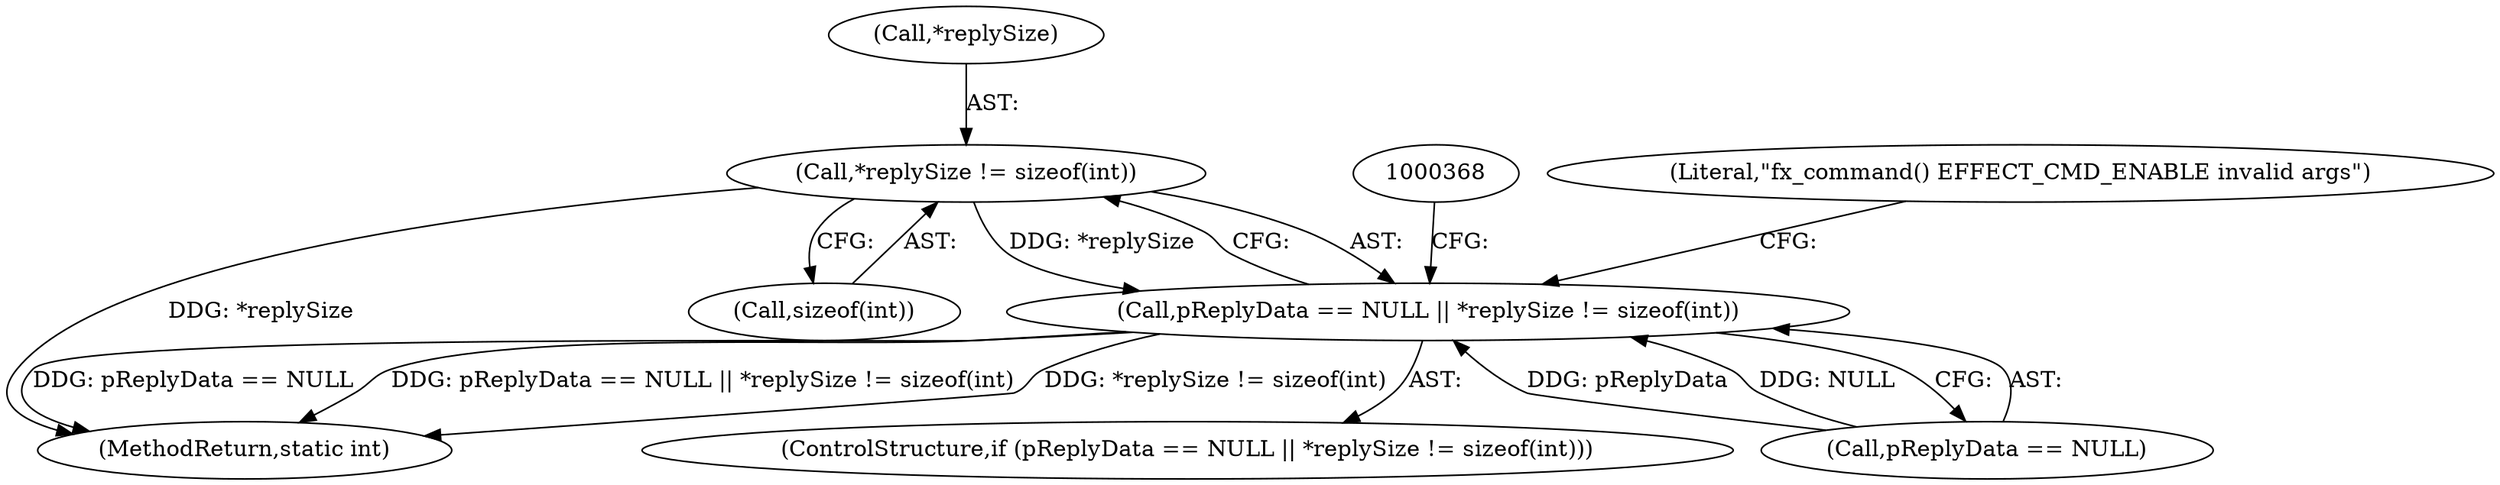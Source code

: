 digraph "0_Android_073a80800f341325932c66818ce4302b312909a4_0@API" {
"1000354" [label="(Call,*replySize != sizeof(int))"];
"1000350" [label="(Call,pReplyData == NULL || *replySize != sizeof(int))"];
"1000474" [label="(MethodReturn,static int)"];
"1000357" [label="(Call,sizeof(int))"];
"1000354" [label="(Call,*replySize != sizeof(int))"];
"1000355" [label="(Call,*replySize)"];
"1000361" [label="(Literal,\"fx_command() EFFECT_CMD_ENABLE invalid args\")"];
"1000350" [label="(Call,pReplyData == NULL || *replySize != sizeof(int))"];
"1000349" [label="(ControlStructure,if (pReplyData == NULL || *replySize != sizeof(int)))"];
"1000351" [label="(Call,pReplyData == NULL)"];
"1000354" -> "1000350"  [label="AST: "];
"1000354" -> "1000357"  [label="CFG: "];
"1000355" -> "1000354"  [label="AST: "];
"1000357" -> "1000354"  [label="AST: "];
"1000350" -> "1000354"  [label="CFG: "];
"1000354" -> "1000474"  [label="DDG: *replySize"];
"1000354" -> "1000350"  [label="DDG: *replySize"];
"1000350" -> "1000349"  [label="AST: "];
"1000350" -> "1000351"  [label="CFG: "];
"1000351" -> "1000350"  [label="AST: "];
"1000361" -> "1000350"  [label="CFG: "];
"1000368" -> "1000350"  [label="CFG: "];
"1000350" -> "1000474"  [label="DDG: pReplyData == NULL"];
"1000350" -> "1000474"  [label="DDG: pReplyData == NULL || *replySize != sizeof(int)"];
"1000350" -> "1000474"  [label="DDG: *replySize != sizeof(int)"];
"1000351" -> "1000350"  [label="DDG: pReplyData"];
"1000351" -> "1000350"  [label="DDG: NULL"];
}
